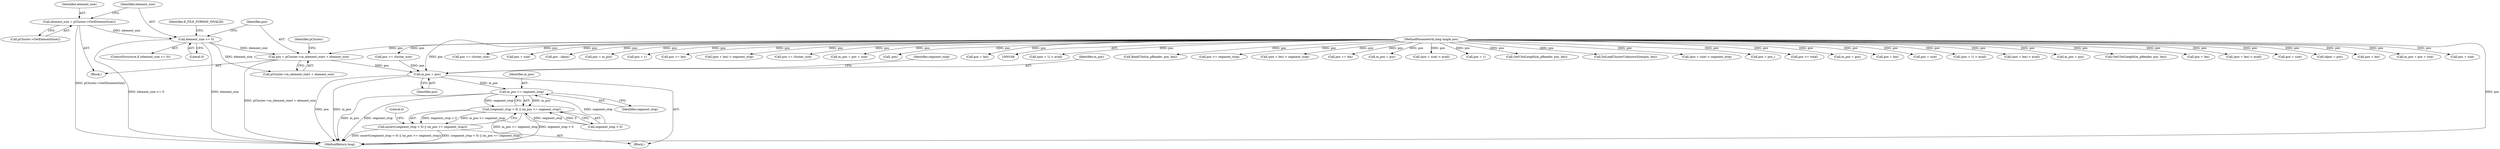 digraph "1_Android_04839626ed859623901ebd3a5fd483982186b59d_26@integer" {
"1000599" [label="(Call,pos = pCluster->m_element_start + element_size)"];
"1000594" [label="(Call,element_size <= 0)"];
"1000590" [label="(Call,element_size = pCluster->GetElementSize())"];
"1000169" [label="(MethodParameterIn,long long& pos)"];
"1000615" [label="(Call,m_pos = pos)"];
"1000623" [label="(Call,m_pos <= segment_stop)"];
"1000619" [label="(Call,(segment_stop < 0) || (m_pos <= segment_stop))"];
"1000618" [label="(Call,assert((segment_stop < 0) || (m_pos <= segment_stop)))"];
"1000327" [label="(Call,(pos + 1) > avail)"];
"1000624" [label="(Identifier,m_pos)"];
"1000381" [label="(Call,ReadUInt(m_pReader, pos, len))"];
"1000661" [label="(Call,pos >= segment_stop)"];
"1001022" [label="(MethodReturn,long)"];
"1000618" [label="(Call,assert((segment_stop < 0) || (m_pos <= segment_stop)))"];
"1000363" [label="(Call,(pos + len) > segment_stop)"];
"1000323" [label="(Call,pos += len)"];
"1000705" [label="(Call,m_pos = pos)"];
"1000588" [label="(Block,)"];
"1000436" [label="(Call,(pos + size) > avail)"];
"1000621" [label="(Identifier,segment_stop)"];
"1000253" [label="(Call,pos + 1)"];
"1000266" [label="(Call,GetUIntLength(m_pReader, pos, len))"];
"1000619" [label="(Call,(segment_stop < 0) || (m_pos <= segment_stop))"];
"1000177" [label="(Call,DoLoadClusterUnknownSize(pos, len))"];
"1000591" [label="(Identifier,element_size)"];
"1000598" [label="(Identifier,E_FILE_FORMAT_INVALID)"];
"1000422" [label="(Call,(pos + size) > segment_stop)"];
"1000527" [label="(Call,pos = pos_)"];
"1000627" [label="(Literal,0)"];
"1000596" [label="(Literal,0)"];
"1000169" [label="(MethodParameterIn,long long& pos)"];
"1000647" [label="(Call,pos >= total)"];
"1000670" [label="(Call,m_pos = pos)"];
"1000290" [label="(Call,pos + len)"];
"1000475" [label="(Call,pos + size)"];
"1000252" [label="(Call,(pos + 1) > avail)"];
"1000601" [label="(Call,pCluster->m_element_start + element_size)"];
"1000608" [label="(Identifier,pCluster)"];
"1000297" [label="(Call,(pos + len) > avail)"];
"1000401" [label="(Call,m_pos = pos)"];
"1000340" [label="(Call,GetUIntLength(m_pReader, pos, len))"];
"1000298" [label="(Call,pos + len)"];
"1000371" [label="(Call,(pos + len) > avail)"];
"1000492" [label="(Call,pos + size)"];
"1000573" [label="(Block,)"];
"1000305" [label="(Call,idpos = pos)"];
"1000364" [label="(Call,pos + len)"];
"1000473" [label="(Call,m_pos = pos + size)"];
"1000423" [label="(Call,pos + size)"];
"1000639" [label="(Call,pos += cluster_size)"];
"1000620" [label="(Call,segment_stop < 0)"];
"1000437" [label="(Call,pos + size)"];
"1000463" [label="(Call,pos - idpos)"];
"1000617" [label="(Identifier,pos)"];
"1000248" [label="(Call,pos = m_pos)"];
"1000328" [label="(Call,pos + 1)"];
"1000393" [label="(Call,pos += len)"];
"1000593" [label="(ControlStructure,if (element_size <= 0))"];
"1000289" [label="(Call,(pos + len) > segment_stop)"];
"1000592" [label="(Call,pCluster->GetElementSize())"];
"1000623" [label="(Call,m_pos <= segment_stop)"];
"1000599" [label="(Call,pos = pCluster->m_element_start + element_size)"];
"1000616" [label="(Identifier,m_pos)"];
"1000615" [label="(Call,m_pos = pos)"];
"1000702" [label="(Call,pos += cluster_size)"];
"1000490" [label="(Call,m_pos = pos + size)"];
"1000625" [label="(Identifier,segment_stop)"];
"1000600" [label="(Identifier,pos)"];
"1000723" [label="(Call,-pos)"];
"1000594" [label="(Call,element_size <= 0)"];
"1000584" [label="(Call,pos += cluster_size)"];
"1000590" [label="(Call,element_size = pCluster->GetElementSize())"];
"1000372" [label="(Call,pos + len)"];
"1000595" [label="(Identifier,element_size)"];
"1000599" -> "1000588"  [label="AST: "];
"1000599" -> "1000601"  [label="CFG: "];
"1000600" -> "1000599"  [label="AST: "];
"1000601" -> "1000599"  [label="AST: "];
"1000608" -> "1000599"  [label="CFG: "];
"1000599" -> "1001022"  [label="DDG: pCluster->m_element_start + element_size"];
"1000594" -> "1000599"  [label="DDG: element_size"];
"1000169" -> "1000599"  [label="DDG: pos"];
"1000599" -> "1000615"  [label="DDG: pos"];
"1000594" -> "1000593"  [label="AST: "];
"1000594" -> "1000596"  [label="CFG: "];
"1000595" -> "1000594"  [label="AST: "];
"1000596" -> "1000594"  [label="AST: "];
"1000598" -> "1000594"  [label="CFG: "];
"1000600" -> "1000594"  [label="CFG: "];
"1000594" -> "1001022"  [label="DDG: element_size"];
"1000594" -> "1001022"  [label="DDG: element_size <= 0"];
"1000590" -> "1000594"  [label="DDG: element_size"];
"1000594" -> "1000601"  [label="DDG: element_size"];
"1000590" -> "1000588"  [label="AST: "];
"1000590" -> "1000592"  [label="CFG: "];
"1000591" -> "1000590"  [label="AST: "];
"1000592" -> "1000590"  [label="AST: "];
"1000595" -> "1000590"  [label="CFG: "];
"1000590" -> "1001022"  [label="DDG: pCluster->GetElementSize()"];
"1000169" -> "1000168"  [label="AST: "];
"1000169" -> "1001022"  [label="DDG: pos"];
"1000169" -> "1000177"  [label="DDG: pos"];
"1000169" -> "1000248"  [label="DDG: pos"];
"1000169" -> "1000252"  [label="DDG: pos"];
"1000169" -> "1000253"  [label="DDG: pos"];
"1000169" -> "1000266"  [label="DDG: pos"];
"1000169" -> "1000289"  [label="DDG: pos"];
"1000169" -> "1000290"  [label="DDG: pos"];
"1000169" -> "1000297"  [label="DDG: pos"];
"1000169" -> "1000298"  [label="DDG: pos"];
"1000169" -> "1000305"  [label="DDG: pos"];
"1000169" -> "1000323"  [label="DDG: pos"];
"1000169" -> "1000327"  [label="DDG: pos"];
"1000169" -> "1000328"  [label="DDG: pos"];
"1000169" -> "1000340"  [label="DDG: pos"];
"1000169" -> "1000363"  [label="DDG: pos"];
"1000169" -> "1000364"  [label="DDG: pos"];
"1000169" -> "1000371"  [label="DDG: pos"];
"1000169" -> "1000372"  [label="DDG: pos"];
"1000169" -> "1000381"  [label="DDG: pos"];
"1000169" -> "1000393"  [label="DDG: pos"];
"1000169" -> "1000401"  [label="DDG: pos"];
"1000169" -> "1000422"  [label="DDG: pos"];
"1000169" -> "1000423"  [label="DDG: pos"];
"1000169" -> "1000436"  [label="DDG: pos"];
"1000169" -> "1000437"  [label="DDG: pos"];
"1000169" -> "1000463"  [label="DDG: pos"];
"1000169" -> "1000473"  [label="DDG: pos"];
"1000169" -> "1000475"  [label="DDG: pos"];
"1000169" -> "1000490"  [label="DDG: pos"];
"1000169" -> "1000492"  [label="DDG: pos"];
"1000169" -> "1000527"  [label="DDG: pos"];
"1000169" -> "1000584"  [label="DDG: pos"];
"1000169" -> "1000615"  [label="DDG: pos"];
"1000169" -> "1000639"  [label="DDG: pos"];
"1000169" -> "1000647"  [label="DDG: pos"];
"1000169" -> "1000661"  [label="DDG: pos"];
"1000169" -> "1000670"  [label="DDG: pos"];
"1000169" -> "1000702"  [label="DDG: pos"];
"1000169" -> "1000705"  [label="DDG: pos"];
"1000169" -> "1000723"  [label="DDG: pos"];
"1000615" -> "1000573"  [label="AST: "];
"1000615" -> "1000617"  [label="CFG: "];
"1000616" -> "1000615"  [label="AST: "];
"1000617" -> "1000615"  [label="AST: "];
"1000621" -> "1000615"  [label="CFG: "];
"1000615" -> "1001022"  [label="DDG: pos"];
"1000615" -> "1001022"  [label="DDG: m_pos"];
"1000584" -> "1000615"  [label="DDG: pos"];
"1000615" -> "1000623"  [label="DDG: m_pos"];
"1000623" -> "1000619"  [label="AST: "];
"1000623" -> "1000625"  [label="CFG: "];
"1000624" -> "1000623"  [label="AST: "];
"1000625" -> "1000623"  [label="AST: "];
"1000619" -> "1000623"  [label="CFG: "];
"1000623" -> "1001022"  [label="DDG: m_pos"];
"1000623" -> "1001022"  [label="DDG: segment_stop"];
"1000623" -> "1000619"  [label="DDG: m_pos"];
"1000623" -> "1000619"  [label="DDG: segment_stop"];
"1000620" -> "1000623"  [label="DDG: segment_stop"];
"1000619" -> "1000618"  [label="AST: "];
"1000619" -> "1000620"  [label="CFG: "];
"1000620" -> "1000619"  [label="AST: "];
"1000618" -> "1000619"  [label="CFG: "];
"1000619" -> "1001022"  [label="DDG: m_pos <= segment_stop"];
"1000619" -> "1001022"  [label="DDG: segment_stop < 0"];
"1000619" -> "1000618"  [label="DDG: segment_stop < 0"];
"1000619" -> "1000618"  [label="DDG: m_pos <= segment_stop"];
"1000620" -> "1000619"  [label="DDG: segment_stop"];
"1000620" -> "1000619"  [label="DDG: 0"];
"1000618" -> "1000573"  [label="AST: "];
"1000627" -> "1000618"  [label="CFG: "];
"1000618" -> "1001022"  [label="DDG: assert((segment_stop < 0) || (m_pos <= segment_stop))"];
"1000618" -> "1001022"  [label="DDG: (segment_stop < 0) || (m_pos <= segment_stop)"];
}

